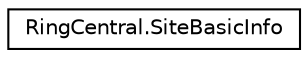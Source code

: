 digraph "Graphical Class Hierarchy"
{
 // LATEX_PDF_SIZE
  edge [fontname="Helvetica",fontsize="10",labelfontname="Helvetica",labelfontsize="10"];
  node [fontname="Helvetica",fontsize="10",shape=record];
  rankdir="LR";
  Node0 [label="RingCentral.SiteBasicInfo",height=0.2,width=0.4,color="black", fillcolor="white", style="filled",URL="$classRingCentral_1_1SiteBasicInfo.html",tooltip=" "];
}
